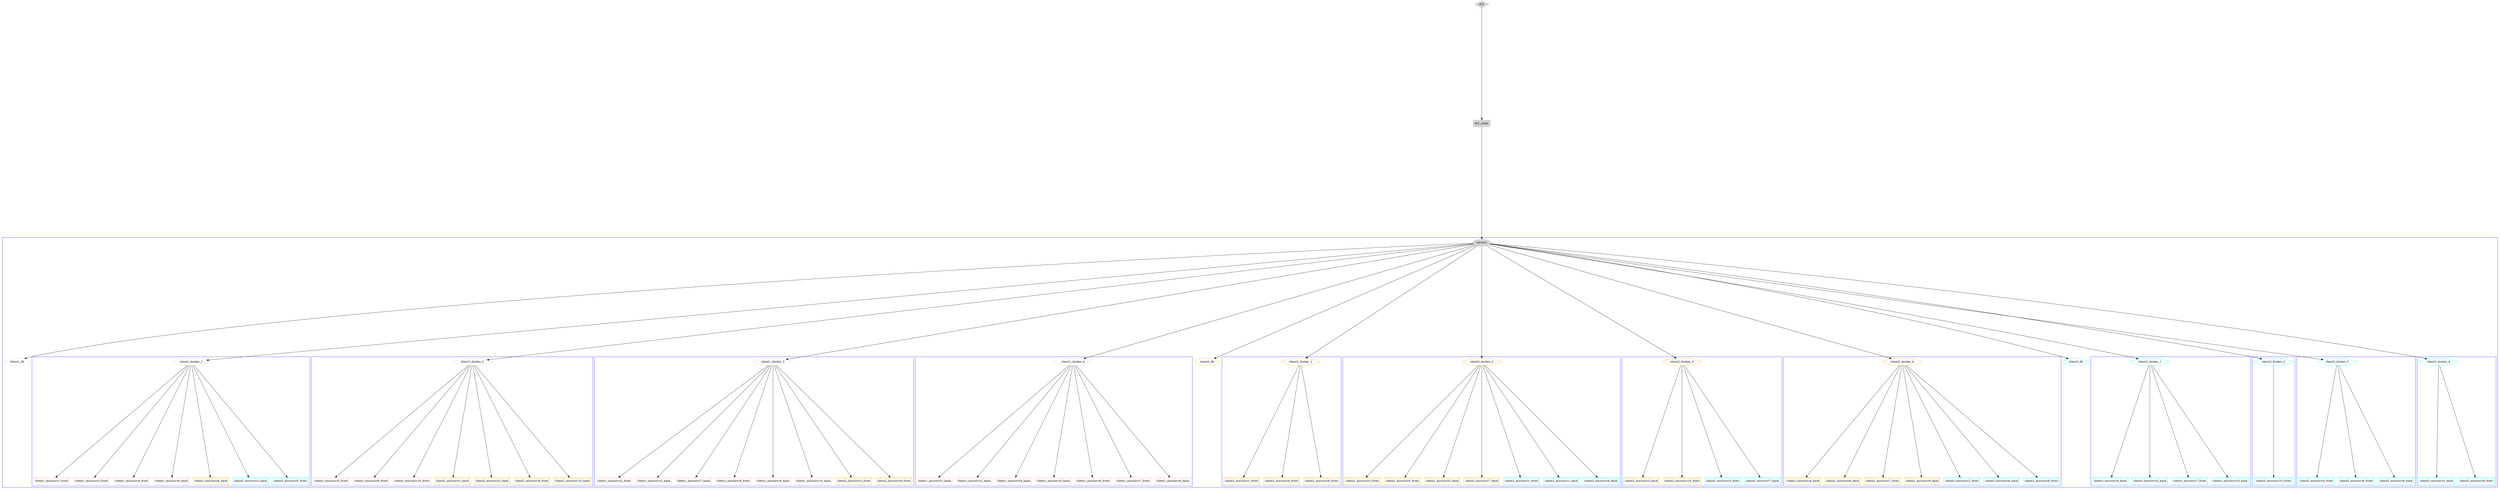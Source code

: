 digraph dc1 {
	graph [ranksep=8 ratio=auto]
	node [color=lightgrey style=filled]
	node [overlap=false shape=diamond]
	dc1
	node [color=lightgrey style=filled]
	node [overlap=false shape=box]
	dc1_rack1
	dc1 -> dc1_rack1
	node [color=lightgrey style=filled]
	node [shape=ellipse]
	server1
	dc1_rack1 -> server1
	subgraph cluster_server1 {
		color=blue
		node [color=lightpink style=filled]
		node [shape=hexagon style=""]
		client1_db
		server1 -> client1_db
		subgraph cluster_client1_db {
			color=blue
		}
		node [color=lightpink style=filled]
		node [shape=hexagon style=""]
		client1_docker_1
		server1 -> client1_docker_1
		subgraph cluster_client1_docker_1 {
			color=blue
			node [color=lightpink style=filled]
			node [shape=box3d style=""]
			client1_microsvc1_front
			client1_docker_1 -> client1_microsvc1_front
			subgraph cluster_client1_microsvc1_front {
				color=blue
			}
			node [color=lightpink style=filled]
			node [shape=box3d style=""]
			client1_microsvc3_front
			client1_docker_1 -> client1_microsvc3_front
			subgraph cluster_client1_microsvc3_front {
				color=blue
			}
			node [color=lightpink style=filled]
			node [shape=box3d style=""]
			client1_microsvc4_front
			client1_docker_1 -> client1_microsvc4_front
			subgraph cluster_client1_microsvc4_front {
				color=blue
			}
			node [color=lightpink style=filled]
			node [shape=box3d style=""]
			client1_microsvc6_back
			client1_docker_1 -> client1_microsvc6_back
			subgraph cluster_client1_microsvc6_back {
				color=blue
			}
			node [color=orange style=filled]
			node [shape=box3d style=""]
			client2_microsvc8_back
			client1_docker_1 -> client2_microsvc8_back
			subgraph cluster_client2_microsvc8_back {
				color=blue
			}
			node [color=cyan style=filled]
			node [shape=box3d style=""]
			client3_microsvc2_back
			client1_docker_1 -> client3_microsvc2_back
			subgraph cluster_client3_microsvc2_back {
				color=blue
			}
			node [color=cyan style=filled]
			node [shape=box3d style=""]
			client3_microsvc5_front
			client1_docker_1 -> client3_microsvc5_front
			subgraph cluster_client3_microsvc5_front {
				color=blue
			}
		}
		node [color=lightpink style=filled]
		node [shape=hexagon style=""]
		client1_docker_2
		server1 -> client1_docker_2
		subgraph cluster_client1_docker_2 {
			color=blue
			node [color=lightpink style=filled]
			node [shape=box3d style=""]
			client1_microsvc5_front
			client1_docker_2 -> client1_microsvc5_front
			subgraph cluster_client1_microsvc5_front {
				color=blue
			}
			node [color=lightpink style=filled]
			node [shape=box3d style=""]
			client1_microsvc9_front
			client1_docker_2 -> client1_microsvc9_front
			subgraph cluster_client1_microsvc9_front {
				color=blue
			}
			node [color=lightpink style=filled]
			node [shape=box3d style=""]
			client1_microsvc10_front
			client1_docker_2 -> client1_microsvc10_front
			subgraph cluster_client1_microsvc10_front {
				color=blue
			}
			node [color=orange style=filled]
			node [shape=box3d style=""]
			client2_microsvc1_back
			client1_docker_2 -> client2_microsvc1_back
			subgraph cluster_client2_microsvc1_back {
				color=blue
			}
			node [color=orange style=filled]
			node [shape=box3d style=""]
			client2_microsvc2_back
			client1_docker_2 -> client2_microsvc2_back
			subgraph cluster_client2_microsvc2_back {
				color=blue
			}
			node [color=orange style=filled]
			node [shape=box3d style=""]
			client2_microsvc9_front
			client1_docker_2 -> client2_microsvc9_front
			subgraph cluster_client2_microsvc9_front {
				color=blue
			}
			node [color=orange style=filled]
			node [shape=box3d style=""]
			client2_microsvc10_back
			client1_docker_2 -> client2_microsvc10_back
			subgraph cluster_client2_microsvc10_back {
				color=blue
			}
		}
		node [color=lightpink style=filled]
		node [shape=hexagon style=""]
		client1_docker_3
		server1 -> client1_docker_3
		subgraph cluster_client1_docker_3 {
			color=blue
			node [color=lightpink style=filled]
			node [shape=box3d style=""]
			client1_microsvc2_front
			client1_docker_3 -> client1_microsvc2_front
			subgraph cluster_client1_microsvc2_front {
				color=blue
			}
			node [color=lightpink style=filled]
			node [shape=box3d style=""]
			client1_microsvc3_back
			client1_docker_3 -> client1_microsvc3_back
			subgraph cluster_client1_microsvc3_back {
				color=blue
			}
			node [color=lightpink style=filled]
			node [shape=box3d style=""]
			client1_microsvc7_back
			client1_docker_3 -> client1_microsvc7_back
			subgraph cluster_client1_microsvc7_back {
				color=blue
			}
			node [color=lightpink style=filled]
			node [shape=box3d style=""]
			client1_microsvc8_front
			client1_docker_3 -> client1_microsvc8_front
			subgraph cluster_client1_microsvc8_front {
				color=blue
			}
			node [color=lightpink style=filled]
			node [shape=box3d style=""]
			client1_microsvc9_back
			client1_docker_3 -> client1_microsvc9_back
			subgraph cluster_client1_microsvc9_back {
				color=blue
			}
			node [color=lightpink style=filled]
			node [shape=box3d style=""]
			client1_microsvc10_back
			client1_docker_3 -> client1_microsvc10_back
			subgraph cluster_client1_microsvc10_back {
				color=blue
			}
			node [color=orange style=filled]
			node [shape=box3d style=""]
			client2_microsvc2_front
			client1_docker_3 -> client2_microsvc2_front
			subgraph cluster_client2_microsvc2_front {
				color=blue
			}
			node [color=orange style=filled]
			node [shape=box3d style=""]
			client2_microsvc8_front
			client1_docker_3 -> client2_microsvc8_front
			subgraph cluster_client2_microsvc8_front {
				color=blue
			}
		}
		node [color=lightpink style=filled]
		node [shape=hexagon style=""]
		client1_docker_4
		server1 -> client1_docker_4
		subgraph cluster_client1_docker_4 {
			color=blue
			node [color=lightpink style=filled]
			node [shape=box3d style=""]
			client1_microsvc1_back
			client1_docker_4 -> client1_microsvc1_back
			subgraph cluster_client1_microsvc1_back {
				color=blue
			}
			node [color=lightpink style=filled]
			node [shape=box3d style=""]
			client1_microsvc2_back
			client1_docker_4 -> client1_microsvc2_back
			subgraph cluster_client1_microsvc2_back {
				color=blue
			}
			node [color=lightpink style=filled]
			node [shape=box3d style=""]
			client1_microsvc4_back
			client1_docker_4 -> client1_microsvc4_back
			subgraph cluster_client1_microsvc4_back {
				color=blue
			}
			node [color=lightpink style=filled]
			node [shape=box3d style=""]
			client1_microsvc5_back
			client1_docker_4 -> client1_microsvc5_back
			subgraph cluster_client1_microsvc5_back {
				color=blue
			}
			node [color=lightpink style=filled]
			node [shape=box3d style=""]
			client1_microsvc6_front
			client1_docker_4 -> client1_microsvc6_front
			subgraph cluster_client1_microsvc6_front {
				color=blue
			}
			node [color=lightpink style=filled]
			node [shape=box3d style=""]
			client1_microsvc7_front
			client1_docker_4 -> client1_microsvc7_front
			subgraph cluster_client1_microsvc7_front {
				color=blue
			}
			node [color=lightpink style=filled]
			node [shape=box3d style=""]
			client1_microsvc8_back
			client1_docker_4 -> client1_microsvc8_back
			subgraph cluster_client1_microsvc8_back {
				color=blue
			}
		}
		node [color=orange style=filled]
		node [shape=hexagon style=""]
		client2_db
		server1 -> client2_db
		subgraph cluster_client2_db {
			color=blue
		}
		node [color=orange style=filled]
		node [shape=hexagon style=""]
		client2_docker_1
		server1 -> client2_docker_1
		subgraph cluster_client2_docker_1 {
			color=blue
			node [color=orange style=filled]
			node [shape=box3d style=""]
			client2_microsvc1_front
			client2_docker_1 -> client2_microsvc1_front
			subgraph cluster_client2_microsvc1_front {
				color=blue
			}
			node [color=orange style=filled]
			node [shape=box3d style=""]
			client2_microsvc4_front
			client2_docker_1 -> client2_microsvc4_front
			subgraph cluster_client2_microsvc4_front {
				color=blue
			}
			node [color=orange style=filled]
			node [shape=box3d style=""]
			client2_microsvc6_front
			client2_docker_1 -> client2_microsvc6_front
			subgraph cluster_client2_microsvc6_front {
				color=blue
			}
		}
		node [color=orange style=filled]
		node [shape=hexagon style=""]
		client2_docker_2
		server1 -> client2_docker_2
		subgraph cluster_client2_docker_2 {
			color=blue
			node [color=orange style=filled]
			node [shape=box3d style=""]
			client2_microsvc3_front
			client2_docker_2 -> client2_microsvc3_front
			subgraph cluster_client2_microsvc3_front {
				color=blue
			}
			node [color=orange style=filled]
			node [shape=box3d style=""]
			client2_microsvc5_front
			client2_docker_2 -> client2_microsvc5_front
			subgraph cluster_client2_microsvc5_front {
				color=blue
			}
			node [color=orange style=filled]
			node [shape=box3d style=""]
			client2_microsvc5_back
			client2_docker_2 -> client2_microsvc5_back
			subgraph cluster_client2_microsvc5_back {
				color=blue
			}
			node [color=orange style=filled]
			node [shape=box3d style=""]
			client2_microsvc7_back
			client2_docker_2 -> client2_microsvc7_back
			subgraph cluster_client2_microsvc7_back {
				color=blue
			}
			node [color=cyan style=filled]
			node [shape=box3d style=""]
			client3_microsvc1_front
			client2_docker_2 -> client3_microsvc1_front
			subgraph cluster_client3_microsvc1_front {
				color=blue
			}
			node [color=cyan style=filled]
			node [shape=box3d style=""]
			client3_microsvc1_back
			client2_docker_2 -> client3_microsvc1_back
			subgraph cluster_client3_microsvc1_back {
				color=blue
			}
			node [color=cyan style=filled]
			node [shape=box3d style=""]
			client3_microsvc9_back
			client2_docker_2 -> client3_microsvc9_back
			subgraph cluster_client3_microsvc9_back {
				color=blue
			}
		}
		node [color=orange style=filled]
		node [shape=hexagon style=""]
		client2_docker_3
		server1 -> client2_docker_3
		subgraph cluster_client2_docker_3 {
			color=blue
			node [color=orange style=filled]
			node [shape=box3d style=""]
			client2_microsvc3_back
			client2_docker_3 -> client2_microsvc3_back
			subgraph cluster_client2_microsvc3_back {
				color=blue
			}
			node [color=orange style=filled]
			node [shape=box3d style=""]
			client2_microsvc10_front
			client2_docker_3 -> client2_microsvc10_front
			subgraph cluster_client2_microsvc10_front {
				color=blue
			}
			node [color=cyan style=filled]
			node [shape=box3d style=""]
			client3_microsvc3_front
			client2_docker_3 -> client3_microsvc3_front
			subgraph cluster_client3_microsvc3_front {
				color=blue
			}
			node [color=cyan style=filled]
			node [shape=box3d style=""]
			client3_microsvc7_back
			client2_docker_3 -> client3_microsvc7_back
			subgraph cluster_client3_microsvc7_back {
				color=blue
			}
		}
		node [color=orange style=filled]
		node [shape=hexagon style=""]
		client2_docker_4
		server1 -> client2_docker_4
		subgraph cluster_client2_docker_4 {
			color=blue
			node [color=orange style=filled]
			node [shape=box3d style=""]
			client2_microsvc4_back
			client2_docker_4 -> client2_microsvc4_back
			subgraph cluster_client2_microsvc4_back {
				color=blue
			}
			node [color=orange style=filled]
			node [shape=box3d style=""]
			client2_microsvc6_back
			client2_docker_4 -> client2_microsvc6_back
			subgraph cluster_client2_microsvc6_back {
				color=blue
			}
			node [color=orange style=filled]
			node [shape=box3d style=""]
			client2_microsvc7_front
			client2_docker_4 -> client2_microsvc7_front
			subgraph cluster_client2_microsvc7_front {
				color=blue
			}
			node [color=orange style=filled]
			node [shape=box3d style=""]
			client2_microsvc9_back
			client2_docker_4 -> client2_microsvc9_back
			subgraph cluster_client2_microsvc9_back {
				color=blue
			}
			node [color=cyan style=filled]
			node [shape=box3d style=""]
			client3_microsvc2_front
			client2_docker_4 -> client3_microsvc2_front
			subgraph cluster_client3_microsvc2_front {
				color=blue
			}
			node [color=cyan style=filled]
			node [shape=box3d style=""]
			client3_microsvc6_back
			client2_docker_4 -> client3_microsvc6_back
			subgraph cluster_client3_microsvc6_back {
				color=blue
			}
			node [color=cyan style=filled]
			node [shape=box3d style=""]
			client3_microsvc9_front
			client2_docker_4 -> client3_microsvc9_front
			subgraph cluster_client3_microsvc9_front {
				color=blue
			}
		}
		node [color=cyan style=filled]
		node [shape=hexagon style=""]
		client3_db
		server1 -> client3_db
		subgraph cluster_client3_db {
			color=blue
		}
		node [color=cyan style=filled]
		node [shape=hexagon style=""]
		client3_docker_1
		server1 -> client3_docker_1
		subgraph cluster_client3_docker_1 {
			color=blue
			node [color=cyan style=filled]
			node [shape=box3d style=""]
			client3_microsvc4_back
			client3_docker_1 -> client3_microsvc4_back
			subgraph cluster_client3_microsvc4_back {
				color=blue
			}
			node [color=cyan style=filled]
			node [shape=box3d style=""]
			client3_microsvc5_back
			client3_docker_1 -> client3_microsvc5_back
			subgraph cluster_client3_microsvc5_back {
				color=blue
			}
			node [color=cyan style=filled]
			node [shape=box3d style=""]
			client3_microsvc7_front
			client3_docker_1 -> client3_microsvc7_front
			subgraph cluster_client3_microsvc7_front {
				color=blue
			}
			node [color=cyan style=filled]
			node [shape=box3d style=""]
			client3_microsvc10_back
			client3_docker_1 -> client3_microsvc10_back
			subgraph cluster_client3_microsvc10_back {
				color=blue
			}
		}
		node [color=cyan style=filled]
		node [shape=hexagon style=""]
		client3_docker_2
		server1 -> client3_docker_2
		subgraph cluster_client3_docker_2 {
			color=blue
			node [color=cyan style=filled]
			node [shape=box3d style=""]
			client3_microsvc10_front
			client3_docker_2 -> client3_microsvc10_front
			subgraph cluster_client3_microsvc10_front {
				color=blue
			}
		}
		node [color=cyan style=filled]
		node [shape=hexagon style=""]
		client3_docker_3
		server1 -> client3_docker_3
		subgraph cluster_client3_docker_3 {
			color=blue
			node [color=cyan style=filled]
			node [shape=box3d style=""]
			client3_microsvc4_front
			client3_docker_3 -> client3_microsvc4_front
			subgraph cluster_client3_microsvc4_front {
				color=blue
			}
			node [color=cyan style=filled]
			node [shape=box3d style=""]
			client3_microsvc6_front
			client3_docker_3 -> client3_microsvc6_front
			subgraph cluster_client3_microsvc6_front {
				color=blue
			}
			node [color=cyan style=filled]
			node [shape=box3d style=""]
			client3_microsvc8_back
			client3_docker_3 -> client3_microsvc8_back
			subgraph cluster_client3_microsvc8_back {
				color=blue
			}
		}
		node [color=cyan style=filled]
		node [shape=hexagon style=""]
		client3_docker_4
		server1 -> client3_docker_4
		subgraph cluster_client3_docker_4 {
			color=blue
			node [color=cyan style=filled]
			node [shape=box3d style=""]
			client3_microsvc3_back
			client3_docker_4 -> client3_microsvc3_back
			subgraph cluster_client3_microsvc3_back {
				color=blue
			}
			node [color=cyan style=filled]
			node [shape=box3d style=""]
			client3_microsvc8_front
			client3_docker_4 -> client3_microsvc8_front
			subgraph cluster_client3_microsvc8_front {
				color=blue
			}
		}
	}
}

